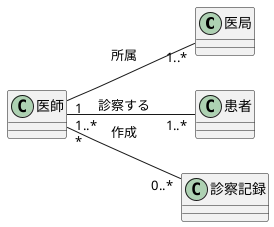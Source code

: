 @startuml クラス図
left to right direction
class 医局 
class 患者 
class 医師 
class 診察記録 

医師 "1" -- "1..*" 医局 : 所属
医師 "1..*" -- "1..*" 患者 : 診察する
医師 "*" -- "0..*" 診察記録 : 作成
@enduml